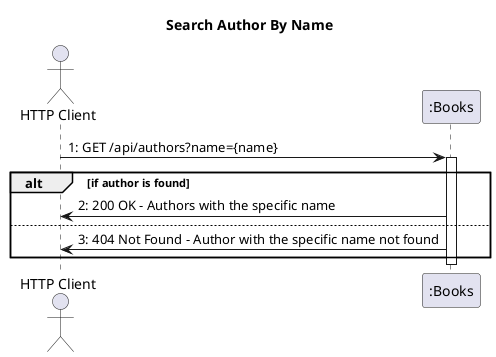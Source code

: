 @startuml
title Search Author By Name
actor "HTTP Client" as client
participant ":Books" as Books

client -> Books: 1: GET /api/authors?name={name}
activate Books
alt if author is found
  Books -> client: 2: 200 OK - Authors with the specific name
else
  Books -> client: 3: 404 Not Found - Author with the specific name not found
end
deactivate Books
@enduml